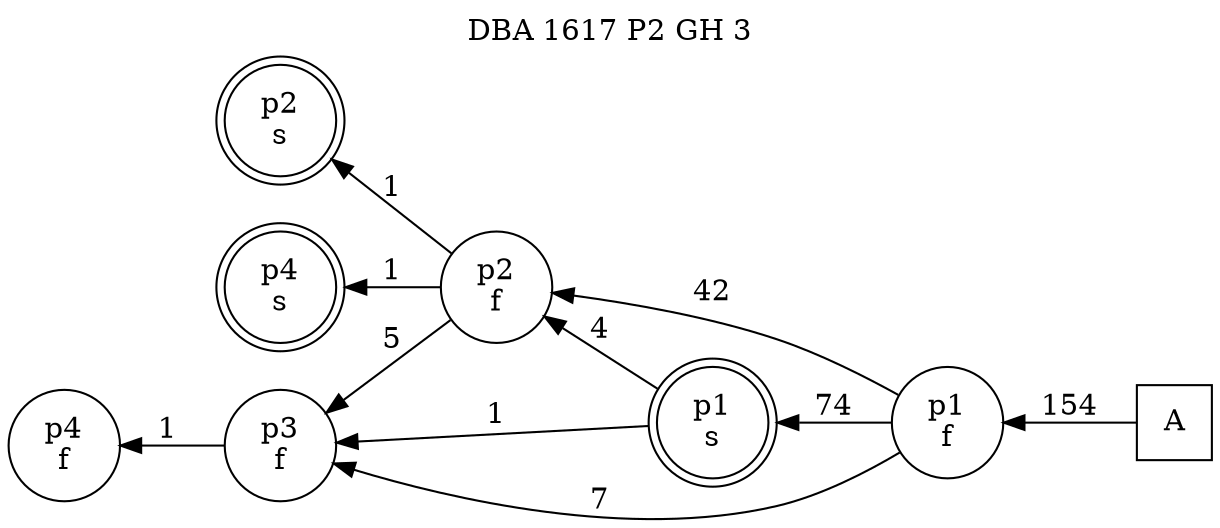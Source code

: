 digraph DBA_1617_P2_GH_3_GOOD {
labelloc="tl"
label= " DBA 1617 P2 GH 3 "
rankdir="RL";
graph [ size=" 10 , 10 !"]

"A" [shape="square" label="A"]
"p1_f" [shape="circle" label="p1
f"]
"p2_f" [shape="circle" label="p2
f"]
"p1_s" [shape="doublecircle" label="p1
s"]
"p3_f" [shape="circle" label="p3
f"]
"p2_s" [shape="doublecircle" label="p2
s"]
"p4_f" [shape="circle" label="p4
f"]
"p4_s" [shape="doublecircle" label="p4
s"]
"A" -> "p1_f" [ label=154]
"p1_f" -> "p2_f" [ label=42]
"p1_f" -> "p1_s" [ label=74]
"p1_f" -> "p3_f" [ label=7]
"p2_f" -> "p3_f" [ label=5]
"p2_f" -> "p2_s" [ label=1]
"p2_f" -> "p4_s" [ label=1]
"p1_s" -> "p2_f" [ label=4]
"p1_s" -> "p3_f" [ label=1]
"p3_f" -> "p4_f" [ label=1]
}
